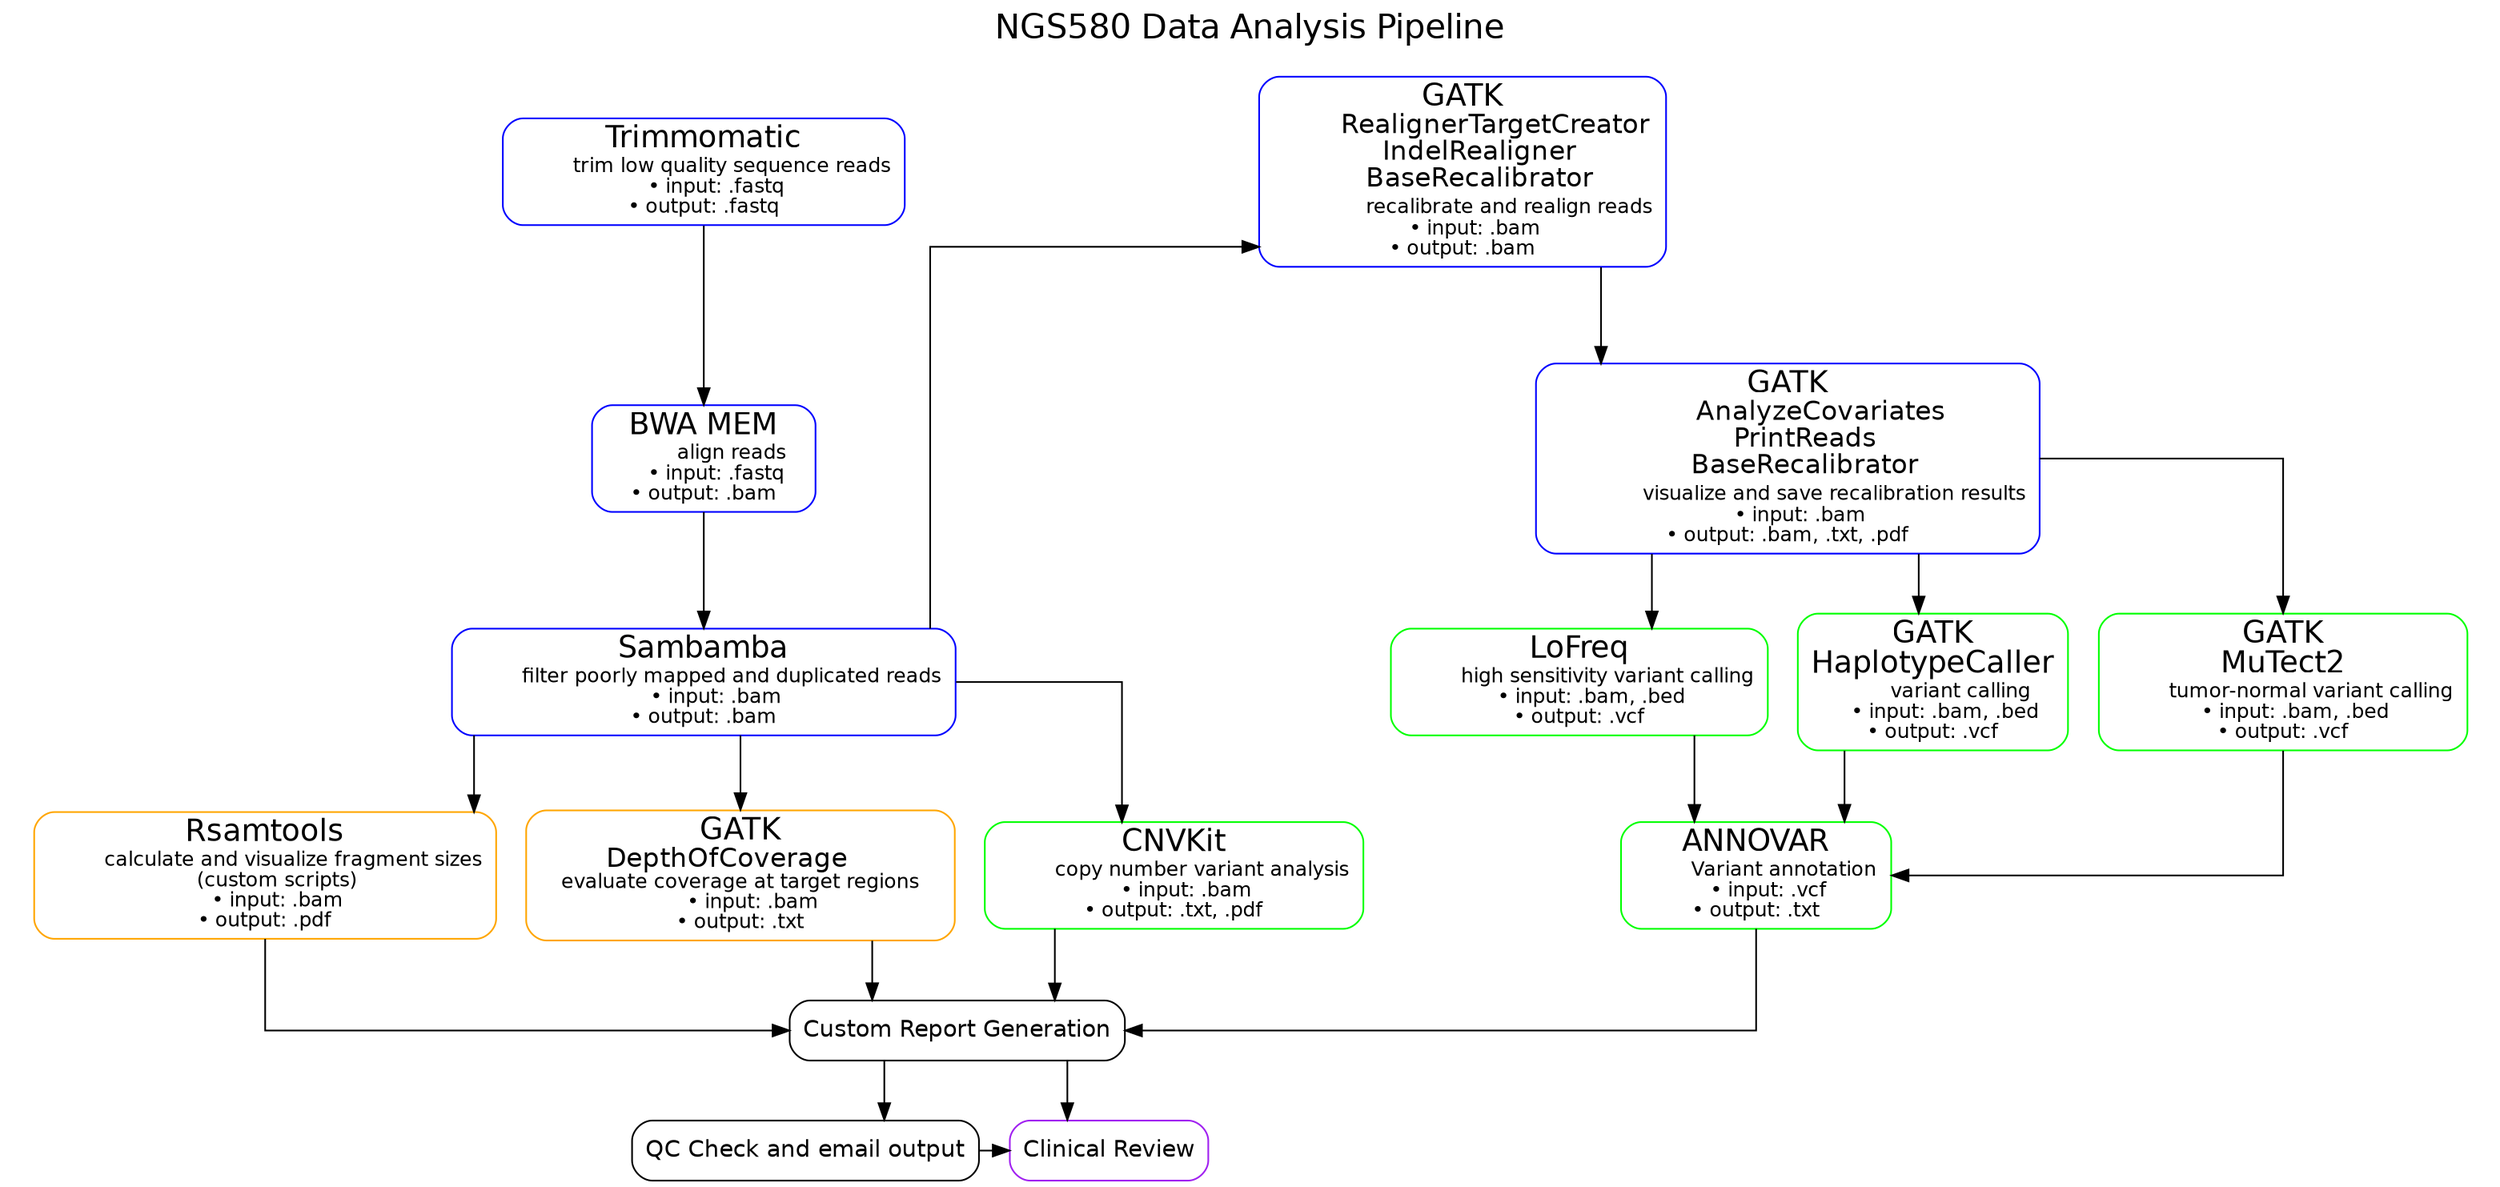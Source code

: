 digraph sns_pipeline {
// overall graph label
// label="NGS580 Data Analysis Pipeline\n\n"
label=<<FONT POINT-SIZE="20">NGS580 Data Analysis Pipeline</FONT><BR /><BR />>
labelloc="t";

graph [fontname = "helvetica"];
node [fontname = "helvetica"];
edge [fontname = "helvetica"];

// define all the nodes in the order of appearance
Trimmomatic
BWA_MEM
Sambamba
Rsamtools
GATK_DepthOfCoverage
GATK_Realign
GATK_Recalibrate
CNV
LoFreq
GATK_HaplotypeCaller
GATK_MuTect2
ANNOVAR
Reporting
QC
Review

// add styles and labels to the pipeline steps
// pre-processing pipeline steps
Trimmomatic [
    label=<<FONT POINT-SIZE="18">Trimmomatic</FONT><BR />
    <FONT POINT-SIZE="12">
    trim low quality sequence reads<BR />
    &#8226; input: .fastq<BR />
    &#8226; output: .fastq
    </FONT>>,
    style=rounded, shape=box, color=Blue
    ]

BWA_MEM [
    label=<<FONT POINT-SIZE="18">BWA MEM</FONT><BR />
    <FONT POINT-SIZE="12">
    align reads<BR />
    &#8226; input: .fastq<BR />
    &#8226; output: .bam
    </FONT>>,
    style=rounded, shape=box, color=Blue
    ]

Sambamba [
    label=<<FONT POINT-SIZE="18">Sambamba</FONT><BR />
    <FONT POINT-SIZE="12">
    filter poorly mapped and duplicated reads<BR />
    &#8226; input: .bam<BR />
    &#8226; output: .bam
    </FONT>>,
    style=rounded, shape=box, color=Blue
    ]

GATK_Realign [
    label=<<FONT POINT-SIZE="18">GATK</FONT><BR />
    <FONT POINT-SIZE="16">
    RealignerTargetCreator<BR />
    IndelRealigner<BR />
    BaseRecalibrator<BR />
    </FONT>
    <FONT POINT-SIZE="12">
    recalibrate and realign reads<BR />
    &#8226; input: .bam<BR />
    &#8226; output: .bam
    </FONT>>,
    style=rounded, shape=box, color=Blue
    ]

GATK_Recalibrate [
    label=<<FONT POINT-SIZE="18">GATK</FONT><BR />
    <FONT POINT-SIZE="16">
    AnalyzeCovariates<BR />
    PrintReads<BR />
    BaseRecalibrator<BR />
    </FONT>
    <FONT POINT-SIZE="12">
    visualize and save recalibration results<BR />
    &#8226; input: .bam<BR />
    &#8226; output: .bam, .txt, .pdf
    </FONT>>,
    style=rounded, shape=box, color=Blue
    ]

// quality control pipeline steps -
Rsamtools [
    label=<<FONT POINT-SIZE="18">Rsamtools</FONT><BR />
    <FONT POINT-SIZE="12">
    calculate and visualize fragment sizes<BR />
    (custom scripts)<BR />
    &#8226; input: .bam<BR />
    &#8226; output: .pdf
    </FONT>>,
    style=rounded, shape=box, color=Orange
    ]

GATK_DepthOfCoverage [
    label=<<FONT POINT-SIZE="18">GATK<BR /></FONT>
    <FONT POINT-SIZE="16">
    DepthOfCoverage
    </FONT>
    <FONT POINT-SIZE="12">
    <BR />evaluate coverage at target regions<BR />
    &#8226; input: .bam<BR />
    &#8226; output: .txt
    </FONT>>,
    style=rounded, shape=box, color=Orange
    ]


// Variant Calling & analysis steps
LoFreq [
    label=<<FONT POINT-SIZE="18">LoFreq</FONT><BR />
    <FONT POINT-SIZE="12">
    high sensitivity variant calling<BR />
    &#8226; input: .bam, .bed<BR />
    &#8226; output: .vcf
    </FONT>>,
    style=rounded, shape=box, color=Green
    ]

GATK_HaplotypeCaller [
    label=<<FONT POINT-SIZE="18">GATK<BR />HaplotypeCaller</FONT><BR />
    <FONT POINT-SIZE="12">
    variant calling<BR />
    &#8226; input: .bam, .bed<BR />
    &#8226; output: .vcf
    </FONT>>,
    style=rounded, shape=box, color=Green
    ]

GATK_MuTect2 [
    label=<<FONT POINT-SIZE="18">GATK<BR />MuTect2</FONT><BR />
    <FONT POINT-SIZE="12">
    tumor-normal variant calling<BR />
    &#8226; input: .bam, .bed<BR />
    &#8226; output: .vcf
    </FONT>>,
    style=rounded, shape=box, color=Green
    ]

CNV [
    label=<<FONT POINT-SIZE="18">CNVKit</FONT><BR />
    <FONT POINT-SIZE="12">
    copy number variant analysis<BR />
    &#8226; input: .bam<BR />
    &#8226; output: .txt, .pdf
    </FONT>>,
    style=rounded, shape=box, color=Green
]

ANNOVAR [
    label=<<FONT POINT-SIZE="18">ANNOVAR</FONT><BR />
    <FONT POINT-SIZE="12">
    Variant annotation<BR />
    &#8226; input: .vcf<BR />
    &#8226; output: .txt
    </FONT>>,
    style=rounded, shape=box, color=Green
    ]

// custom downstream steps
Reporting [
    label=<<FONT POINT-SIZE="14">Custom Report Generation</FONT>>,
    style=rounded, shape=box, color=Black
    ]

QC [
    label=<<FONT POINT-SIZE="14">QC Check and email output</FONT>>,
    style=rounded, shape=box, color=Black
    ]

Review [
    label=<<FONT POINT-SIZE="14">Clinical Review</FONT>>,
    style=rounded, shape=box, color=Purple
    ]

// layout
subgraph cluster1 {
    style="invis"
    Trimmomatic -> BWA_MEM -> Sambamba
    Sambamba -> Rsamtools
    Sambamba -> GATK_DepthOfCoverage
    }

subgraph cluster2 {
    style="invis"
     GATK_Realign -> GATK_Recalibrate
     GATK_Recalibrate -> LoFreq -> ANNOVAR
     GATK_Recalibrate -> GATK_HaplotypeCaller -> ANNOVAR
     GATK_Recalibrate -> GATK_MuTect2 -> ANNOVAR
    }

splines="ortho"

{rank=same Trimmomatic GATK_Realign}

Sambamba -> CNV
CNV -> Reporting

Sambamba -> GATK_Realign //[constraint=false]
ANNOVAR -> Reporting

Rsamtools -> Reporting
GATK_DepthOfCoverage -> Reporting
{rank=same QC Review}

Reporting -> QC
Reporting -> Review
QC -> Review

}
